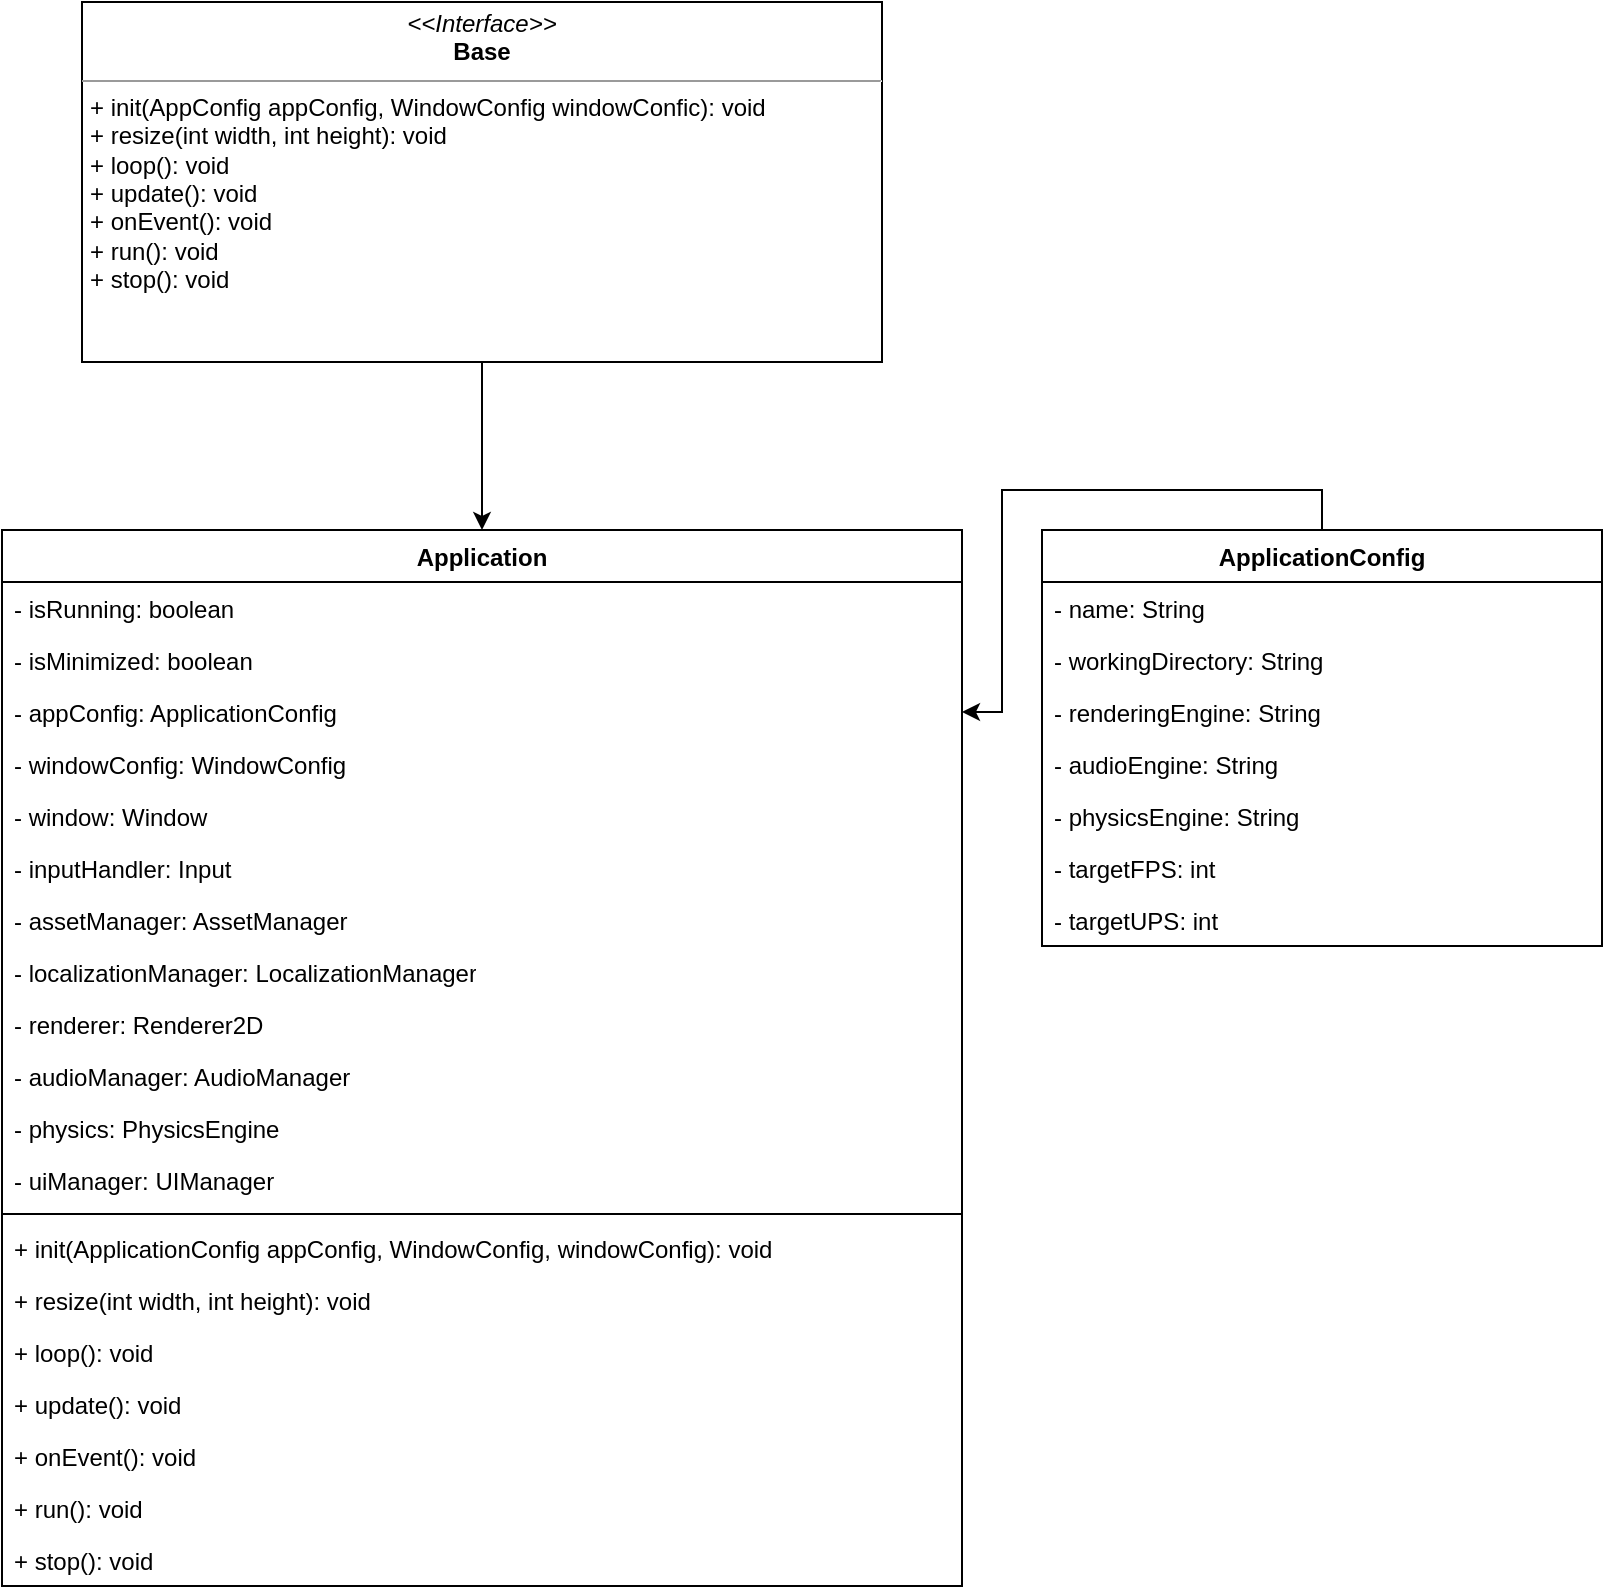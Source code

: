 <mxfile version="22.1.2" type="device">
  <diagram name="Page-1" id="eAyd_LJgxrok4RrtNFYM">
    <mxGraphModel dx="752" dy="802" grid="1" gridSize="10" guides="1" tooltips="1" connect="1" arrows="1" fold="1" page="1" pageScale="1" pageWidth="850" pageHeight="1100" math="0" shadow="0">
      <root>
        <mxCell id="0" />
        <mxCell id="1" parent="0" />
        <mxCell id="jo6TK6LxM0mnBAeOd87G-40" style="edgeStyle=orthogonalEdgeStyle;rounded=0;orthogonalLoop=1;jettySize=auto;html=1;exitX=0.5;exitY=1;exitDx=0;exitDy=0;entryX=0.5;entryY=0;entryDx=0;entryDy=0;" edge="1" parent="1" source="jo6TK6LxM0mnBAeOd87G-5" target="jo6TK6LxM0mnBAeOd87G-15">
          <mxGeometry relative="1" as="geometry" />
        </mxCell>
        <mxCell id="jo6TK6LxM0mnBAeOd87G-5" value="&lt;p style=&quot;margin:0px;margin-top:4px;text-align:center;&quot;&gt;&lt;i&gt;&amp;lt;&amp;lt;Interface&amp;gt;&amp;gt;&lt;/i&gt;&lt;br&gt;&lt;b&gt;Base&lt;/b&gt;&lt;/p&gt;&lt;hr size=&quot;1&quot;&gt;&lt;p style=&quot;margin:0px;margin-left:4px;&quot;&gt;+ init(AppConfig appConfig, WindowConfig windowConfic): void&lt;/p&gt;&lt;p style=&quot;margin:0px;margin-left:4px;&quot;&gt;+ resize(int width, int height): void&lt;/p&gt;&lt;p style=&quot;margin:0px;margin-left:4px;&quot;&gt;+ loop(): void&lt;/p&gt;&lt;p style=&quot;margin:0px;margin-left:4px;&quot;&gt;+ update(): void&lt;/p&gt;&lt;p style=&quot;margin:0px;margin-left:4px;&quot;&gt;+ onEvent(): void&lt;/p&gt;&lt;p style=&quot;margin:0px;margin-left:4px;&quot;&gt;+ run(): void&lt;/p&gt;&lt;p style=&quot;margin:0px;margin-left:4px;&quot;&gt;+ stop(): void&lt;/p&gt;&lt;p style=&quot;margin:0px;margin-left:4px;&quot;&gt;&lt;br&gt;&lt;/p&gt;" style="verticalAlign=top;align=left;overflow=fill;fontSize=12;fontFamily=Helvetica;html=1;whiteSpace=wrap;" vertex="1" parent="1">
          <mxGeometry x="80" y="136" width="400" height="180" as="geometry" />
        </mxCell>
        <mxCell id="jo6TK6LxM0mnBAeOd87G-42" style="edgeStyle=orthogonalEdgeStyle;rounded=0;orthogonalLoop=1;jettySize=auto;html=1;exitX=0.5;exitY=0;exitDx=0;exitDy=0;" edge="1" parent="1" source="jo6TK6LxM0mnBAeOd87G-6" target="jo6TK6LxM0mnBAeOd87G-20">
          <mxGeometry relative="1" as="geometry" />
        </mxCell>
        <mxCell id="jo6TK6LxM0mnBAeOd87G-6" value="ApplicationConfig" style="swimlane;fontStyle=1;align=center;verticalAlign=top;childLayout=stackLayout;horizontal=1;startSize=26;horizontalStack=0;resizeParent=1;resizeParentMax=0;resizeLast=0;collapsible=1;marginBottom=0;whiteSpace=wrap;html=1;" vertex="1" parent="1">
          <mxGeometry x="560" y="400" width="280" height="208" as="geometry" />
        </mxCell>
        <mxCell id="jo6TK6LxM0mnBAeOd87G-7" value="- name: String" style="text;strokeColor=none;fillColor=none;align=left;verticalAlign=top;spacingLeft=4;spacingRight=4;overflow=hidden;rotatable=0;points=[[0,0.5],[1,0.5]];portConstraint=eastwest;whiteSpace=wrap;html=1;" vertex="1" parent="jo6TK6LxM0mnBAeOd87G-6">
          <mxGeometry y="26" width="280" height="26" as="geometry" />
        </mxCell>
        <mxCell id="jo6TK6LxM0mnBAeOd87G-10" value="- workingDirectory: String" style="text;strokeColor=none;fillColor=none;align=left;verticalAlign=top;spacingLeft=4;spacingRight=4;overflow=hidden;rotatable=0;points=[[0,0.5],[1,0.5]];portConstraint=eastwest;whiteSpace=wrap;html=1;" vertex="1" parent="jo6TK6LxM0mnBAeOd87G-6">
          <mxGeometry y="52" width="280" height="26" as="geometry" />
        </mxCell>
        <mxCell id="jo6TK6LxM0mnBAeOd87G-11" value="- renderingEngine: String" style="text;strokeColor=none;fillColor=none;align=left;verticalAlign=top;spacingLeft=4;spacingRight=4;overflow=hidden;rotatable=0;points=[[0,0.5],[1,0.5]];portConstraint=eastwest;whiteSpace=wrap;html=1;" vertex="1" parent="jo6TK6LxM0mnBAeOd87G-6">
          <mxGeometry y="78" width="280" height="26" as="geometry" />
        </mxCell>
        <mxCell id="jo6TK6LxM0mnBAeOd87G-12" value="- audioEngine: String" style="text;strokeColor=none;fillColor=none;align=left;verticalAlign=top;spacingLeft=4;spacingRight=4;overflow=hidden;rotatable=0;points=[[0,0.5],[1,0.5]];portConstraint=eastwest;whiteSpace=wrap;html=1;" vertex="1" parent="jo6TK6LxM0mnBAeOd87G-6">
          <mxGeometry y="104" width="280" height="26" as="geometry" />
        </mxCell>
        <mxCell id="jo6TK6LxM0mnBAeOd87G-13" value="- physicsEngine: String" style="text;strokeColor=none;fillColor=none;align=left;verticalAlign=top;spacingLeft=4;spacingRight=4;overflow=hidden;rotatable=0;points=[[0,0.5],[1,0.5]];portConstraint=eastwest;whiteSpace=wrap;html=1;" vertex="1" parent="jo6TK6LxM0mnBAeOd87G-6">
          <mxGeometry y="130" width="280" height="26" as="geometry" />
        </mxCell>
        <mxCell id="jo6TK6LxM0mnBAeOd87G-38" value="- targetFPS: int" style="text;strokeColor=none;fillColor=none;align=left;verticalAlign=top;spacingLeft=4;spacingRight=4;overflow=hidden;rotatable=0;points=[[0,0.5],[1,0.5]];portConstraint=eastwest;whiteSpace=wrap;html=1;" vertex="1" parent="jo6TK6LxM0mnBAeOd87G-6">
          <mxGeometry y="156" width="280" height="26" as="geometry" />
        </mxCell>
        <mxCell id="jo6TK6LxM0mnBAeOd87G-39" value="- targetUPS: int" style="text;strokeColor=none;fillColor=none;align=left;verticalAlign=top;spacingLeft=4;spacingRight=4;overflow=hidden;rotatable=0;points=[[0,0.5],[1,0.5]];portConstraint=eastwest;whiteSpace=wrap;html=1;" vertex="1" parent="jo6TK6LxM0mnBAeOd87G-6">
          <mxGeometry y="182" width="280" height="26" as="geometry" />
        </mxCell>
        <mxCell id="jo6TK6LxM0mnBAeOd87G-15" value="Application" style="swimlane;fontStyle=1;align=center;verticalAlign=top;childLayout=stackLayout;horizontal=1;startSize=26;horizontalStack=0;resizeParent=1;resizeParentMax=0;resizeLast=0;collapsible=1;marginBottom=0;whiteSpace=wrap;html=1;" vertex="1" parent="1">
          <mxGeometry x="40" y="400" width="480" height="528" as="geometry" />
        </mxCell>
        <mxCell id="jo6TK6LxM0mnBAeOd87G-16" value="- isRunning: boolean" style="text;strokeColor=none;fillColor=none;align=left;verticalAlign=top;spacingLeft=4;spacingRight=4;overflow=hidden;rotatable=0;points=[[0,0.5],[1,0.5]];portConstraint=eastwest;whiteSpace=wrap;html=1;" vertex="1" parent="jo6TK6LxM0mnBAeOd87G-15">
          <mxGeometry y="26" width="480" height="26" as="geometry" />
        </mxCell>
        <mxCell id="jo6TK6LxM0mnBAeOd87G-19" value="- isMinimized: boolean" style="text;strokeColor=none;fillColor=none;align=left;verticalAlign=top;spacingLeft=4;spacingRight=4;overflow=hidden;rotatable=0;points=[[0,0.5],[1,0.5]];portConstraint=eastwest;whiteSpace=wrap;html=1;" vertex="1" parent="jo6TK6LxM0mnBAeOd87G-15">
          <mxGeometry y="52" width="480" height="26" as="geometry" />
        </mxCell>
        <mxCell id="jo6TK6LxM0mnBAeOd87G-20" value="- appConfig: ApplicationConfig" style="text;strokeColor=none;fillColor=none;align=left;verticalAlign=top;spacingLeft=4;spacingRight=4;overflow=hidden;rotatable=0;points=[[0,0.5],[1,0.5]];portConstraint=eastwest;whiteSpace=wrap;html=1;" vertex="1" parent="jo6TK6LxM0mnBAeOd87G-15">
          <mxGeometry y="78" width="480" height="26" as="geometry" />
        </mxCell>
        <mxCell id="jo6TK6LxM0mnBAeOd87G-21" value="- windowConfig: WindowConfig" style="text;strokeColor=none;fillColor=none;align=left;verticalAlign=top;spacingLeft=4;spacingRight=4;overflow=hidden;rotatable=0;points=[[0,0.5],[1,0.5]];portConstraint=eastwest;whiteSpace=wrap;html=1;" vertex="1" parent="jo6TK6LxM0mnBAeOd87G-15">
          <mxGeometry y="104" width="480" height="26" as="geometry" />
        </mxCell>
        <mxCell id="jo6TK6LxM0mnBAeOd87G-22" value="- window: Window" style="text;strokeColor=none;fillColor=none;align=left;verticalAlign=top;spacingLeft=4;spacingRight=4;overflow=hidden;rotatable=0;points=[[0,0.5],[1,0.5]];portConstraint=eastwest;whiteSpace=wrap;html=1;" vertex="1" parent="jo6TK6LxM0mnBAeOd87G-15">
          <mxGeometry y="130" width="480" height="26" as="geometry" />
        </mxCell>
        <mxCell id="jo6TK6LxM0mnBAeOd87G-23" value="- inputHandler: Input" style="text;strokeColor=none;fillColor=none;align=left;verticalAlign=top;spacingLeft=4;spacingRight=4;overflow=hidden;rotatable=0;points=[[0,0.5],[1,0.5]];portConstraint=eastwest;whiteSpace=wrap;html=1;" vertex="1" parent="jo6TK6LxM0mnBAeOd87G-15">
          <mxGeometry y="156" width="480" height="26" as="geometry" />
        </mxCell>
        <mxCell id="jo6TK6LxM0mnBAeOd87G-24" value="- assetManager: AssetManager" style="text;strokeColor=none;fillColor=none;align=left;verticalAlign=top;spacingLeft=4;spacingRight=4;overflow=hidden;rotatable=0;points=[[0,0.5],[1,0.5]];portConstraint=eastwest;whiteSpace=wrap;html=1;" vertex="1" parent="jo6TK6LxM0mnBAeOd87G-15">
          <mxGeometry y="182" width="480" height="26" as="geometry" />
        </mxCell>
        <mxCell id="jo6TK6LxM0mnBAeOd87G-25" value="- localizationManager: LocalizationManager" style="text;strokeColor=none;fillColor=none;align=left;verticalAlign=top;spacingLeft=4;spacingRight=4;overflow=hidden;rotatable=0;points=[[0,0.5],[1,0.5]];portConstraint=eastwest;whiteSpace=wrap;html=1;" vertex="1" parent="jo6TK6LxM0mnBAeOd87G-15">
          <mxGeometry y="208" width="480" height="26" as="geometry" />
        </mxCell>
        <mxCell id="jo6TK6LxM0mnBAeOd87G-26" value="- renderer: Renderer2D" style="text;strokeColor=none;fillColor=none;align=left;verticalAlign=top;spacingLeft=4;spacingRight=4;overflow=hidden;rotatable=0;points=[[0,0.5],[1,0.5]];portConstraint=eastwest;whiteSpace=wrap;html=1;" vertex="1" parent="jo6TK6LxM0mnBAeOd87G-15">
          <mxGeometry y="234" width="480" height="26" as="geometry" />
        </mxCell>
        <mxCell id="jo6TK6LxM0mnBAeOd87G-27" value="- audioManager: AudioManager" style="text;strokeColor=none;fillColor=none;align=left;verticalAlign=top;spacingLeft=4;spacingRight=4;overflow=hidden;rotatable=0;points=[[0,0.5],[1,0.5]];portConstraint=eastwest;whiteSpace=wrap;html=1;" vertex="1" parent="jo6TK6LxM0mnBAeOd87G-15">
          <mxGeometry y="260" width="480" height="26" as="geometry" />
        </mxCell>
        <mxCell id="jo6TK6LxM0mnBAeOd87G-28" value="- physics: PhysicsEngine" style="text;strokeColor=none;fillColor=none;align=left;verticalAlign=top;spacingLeft=4;spacingRight=4;overflow=hidden;rotatable=0;points=[[0,0.5],[1,0.5]];portConstraint=eastwest;whiteSpace=wrap;html=1;" vertex="1" parent="jo6TK6LxM0mnBAeOd87G-15">
          <mxGeometry y="286" width="480" height="26" as="geometry" />
        </mxCell>
        <mxCell id="jo6TK6LxM0mnBAeOd87G-29" value="- uiManager: UIManager" style="text;strokeColor=none;fillColor=none;align=left;verticalAlign=top;spacingLeft=4;spacingRight=4;overflow=hidden;rotatable=0;points=[[0,0.5],[1,0.5]];portConstraint=eastwest;whiteSpace=wrap;html=1;" vertex="1" parent="jo6TK6LxM0mnBAeOd87G-15">
          <mxGeometry y="312" width="480" height="26" as="geometry" />
        </mxCell>
        <mxCell id="jo6TK6LxM0mnBAeOd87G-17" value="" style="line;strokeWidth=1;fillColor=none;align=left;verticalAlign=middle;spacingTop=-1;spacingLeft=3;spacingRight=3;rotatable=0;labelPosition=right;points=[];portConstraint=eastwest;strokeColor=inherit;" vertex="1" parent="jo6TK6LxM0mnBAeOd87G-15">
          <mxGeometry y="338" width="480" height="8" as="geometry" />
        </mxCell>
        <mxCell id="jo6TK6LxM0mnBAeOd87G-30" value="+ init(ApplicationConfig appConfig, WindowConfig, windowConfig): void" style="text;strokeColor=none;fillColor=none;align=left;verticalAlign=top;spacingLeft=4;spacingRight=4;overflow=hidden;rotatable=0;points=[[0,0.5],[1,0.5]];portConstraint=eastwest;whiteSpace=wrap;html=1;" vertex="1" parent="jo6TK6LxM0mnBAeOd87G-15">
          <mxGeometry y="346" width="480" height="26" as="geometry" />
        </mxCell>
        <mxCell id="jo6TK6LxM0mnBAeOd87G-31" value="+ resize(int width, int height): void" style="text;strokeColor=none;fillColor=none;align=left;verticalAlign=top;spacingLeft=4;spacingRight=4;overflow=hidden;rotatable=0;points=[[0,0.5],[1,0.5]];portConstraint=eastwest;whiteSpace=wrap;html=1;" vertex="1" parent="jo6TK6LxM0mnBAeOd87G-15">
          <mxGeometry y="372" width="480" height="26" as="geometry" />
        </mxCell>
        <mxCell id="jo6TK6LxM0mnBAeOd87G-32" value="+ loop(): void" style="text;strokeColor=none;fillColor=none;align=left;verticalAlign=top;spacingLeft=4;spacingRight=4;overflow=hidden;rotatable=0;points=[[0,0.5],[1,0.5]];portConstraint=eastwest;whiteSpace=wrap;html=1;" vertex="1" parent="jo6TK6LxM0mnBAeOd87G-15">
          <mxGeometry y="398" width="480" height="26" as="geometry" />
        </mxCell>
        <mxCell id="jo6TK6LxM0mnBAeOd87G-33" value="+ update(): void" style="text;strokeColor=none;fillColor=none;align=left;verticalAlign=top;spacingLeft=4;spacingRight=4;overflow=hidden;rotatable=0;points=[[0,0.5],[1,0.5]];portConstraint=eastwest;whiteSpace=wrap;html=1;" vertex="1" parent="jo6TK6LxM0mnBAeOd87G-15">
          <mxGeometry y="424" width="480" height="26" as="geometry" />
        </mxCell>
        <mxCell id="jo6TK6LxM0mnBAeOd87G-34" value="+ onEvent(): void" style="text;strokeColor=none;fillColor=none;align=left;verticalAlign=top;spacingLeft=4;spacingRight=4;overflow=hidden;rotatable=0;points=[[0,0.5],[1,0.5]];portConstraint=eastwest;whiteSpace=wrap;html=1;" vertex="1" parent="jo6TK6LxM0mnBAeOd87G-15">
          <mxGeometry y="450" width="480" height="26" as="geometry" />
        </mxCell>
        <mxCell id="jo6TK6LxM0mnBAeOd87G-35" value="+ run(): void" style="text;strokeColor=none;fillColor=none;align=left;verticalAlign=top;spacingLeft=4;spacingRight=4;overflow=hidden;rotatable=0;points=[[0,0.5],[1,0.5]];portConstraint=eastwest;whiteSpace=wrap;html=1;" vertex="1" parent="jo6TK6LxM0mnBAeOd87G-15">
          <mxGeometry y="476" width="480" height="26" as="geometry" />
        </mxCell>
        <mxCell id="jo6TK6LxM0mnBAeOd87G-18" value="+ stop(): void" style="text;strokeColor=none;fillColor=none;align=left;verticalAlign=top;spacingLeft=4;spacingRight=4;overflow=hidden;rotatable=0;points=[[0,0.5],[1,0.5]];portConstraint=eastwest;whiteSpace=wrap;html=1;" vertex="1" parent="jo6TK6LxM0mnBAeOd87G-15">
          <mxGeometry y="502" width="480" height="26" as="geometry" />
        </mxCell>
      </root>
    </mxGraphModel>
  </diagram>
</mxfile>

